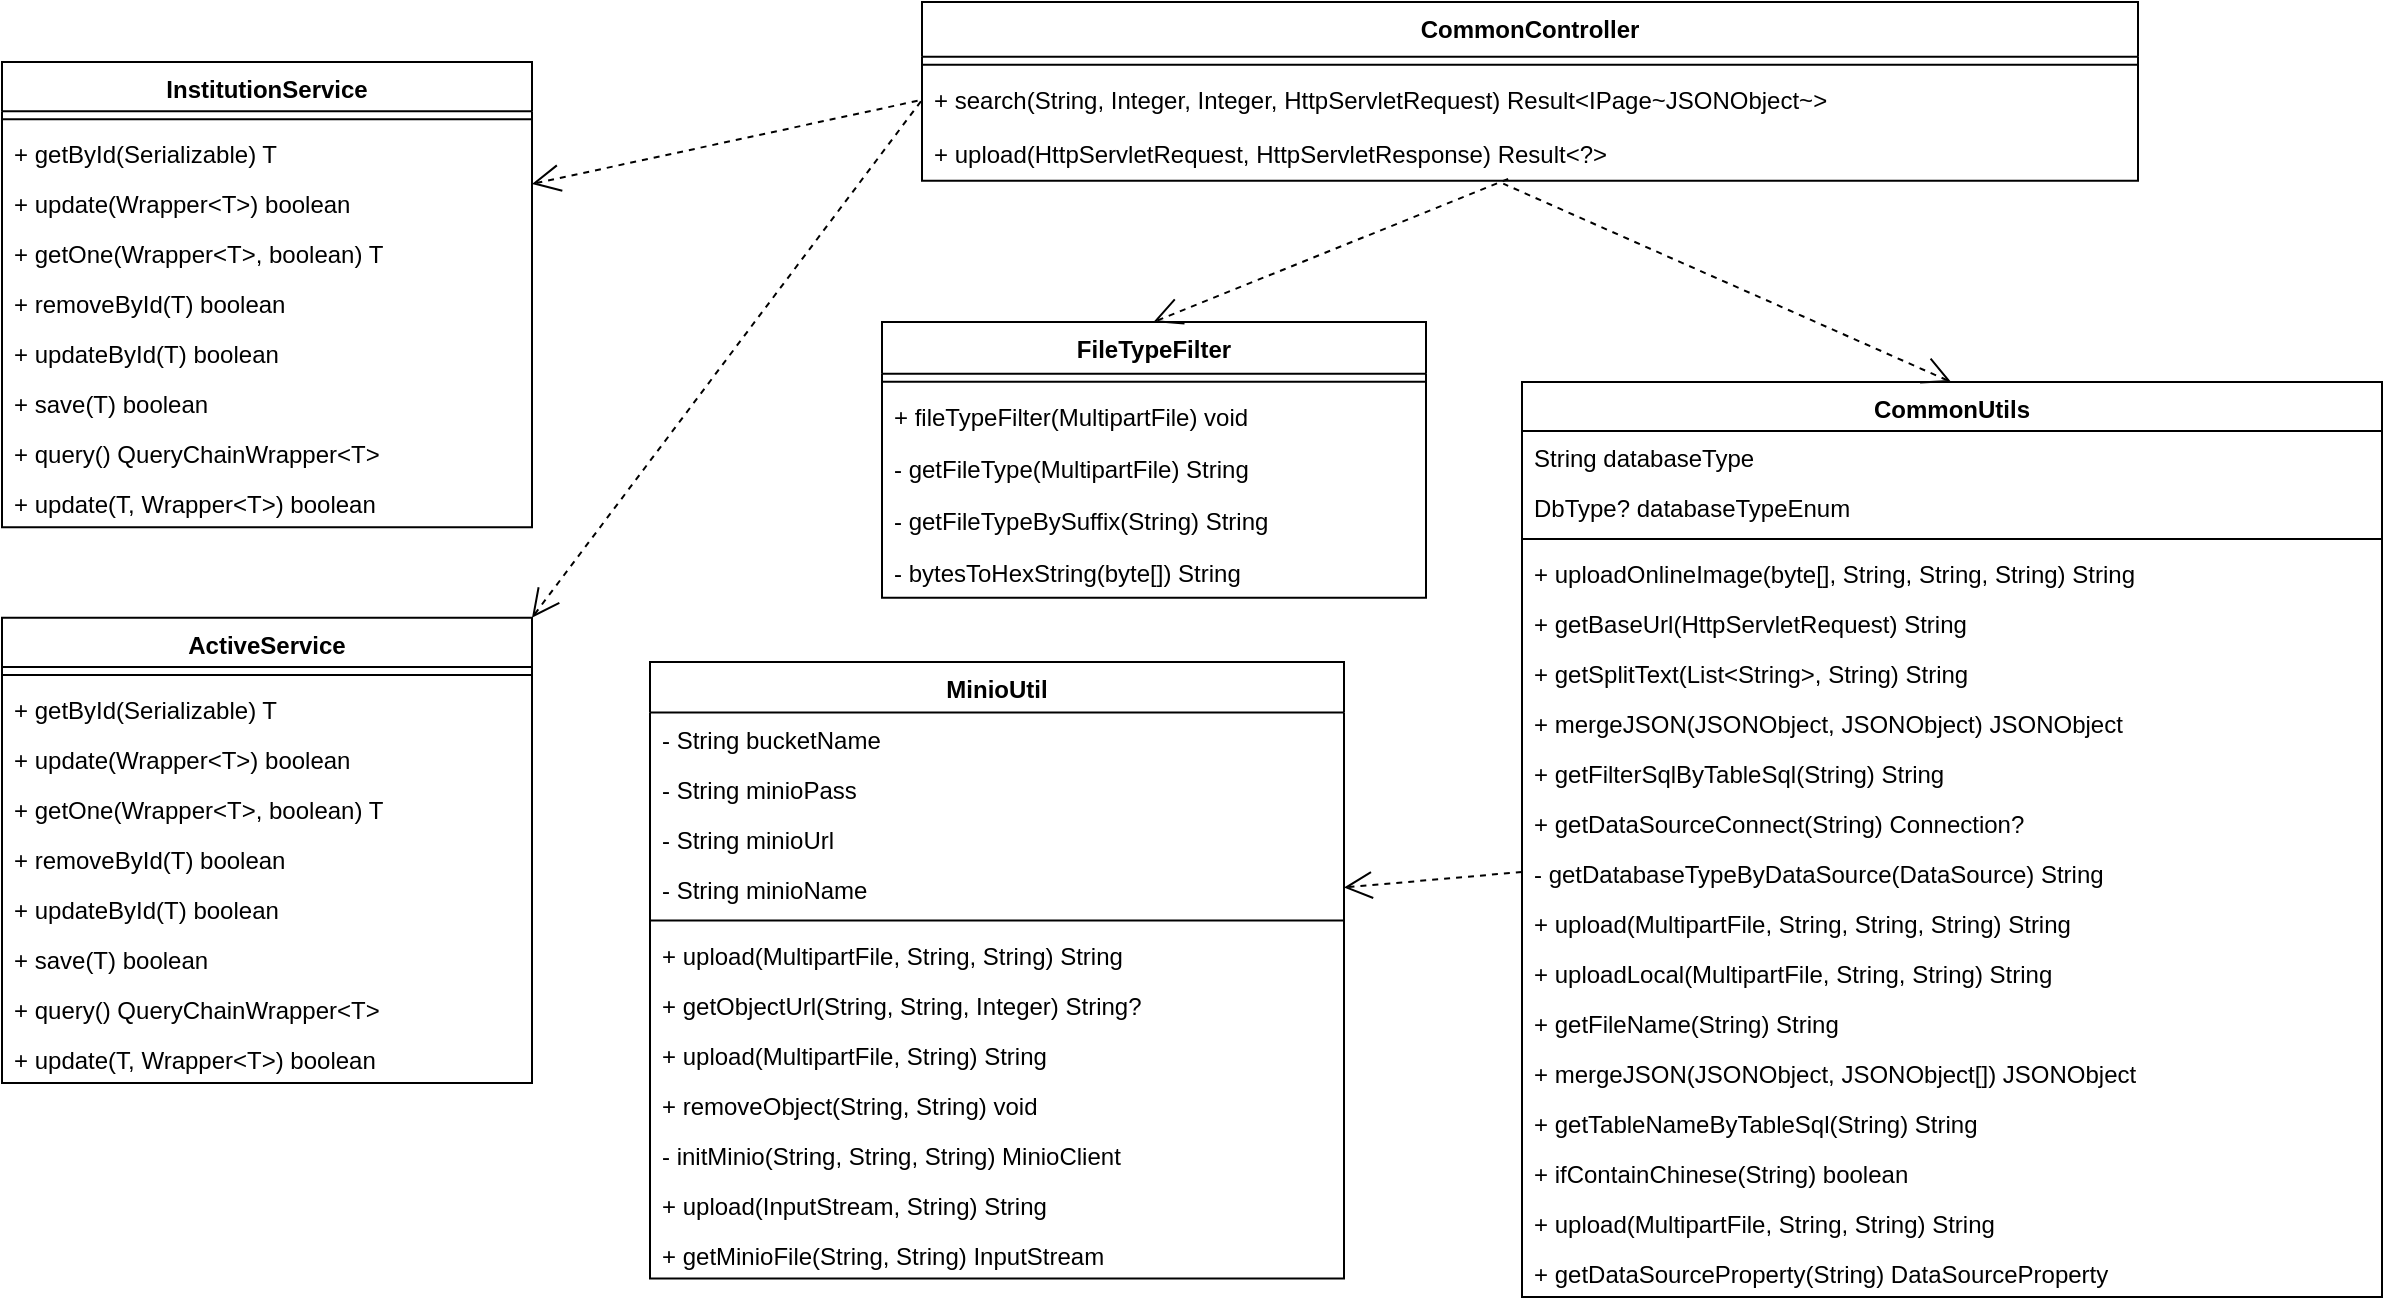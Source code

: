 <mxfile version="24.4.9" type="github">
  <diagram name="第 1 页" id="Pdwxk5WYipAvsAS1ubwg">
    <mxGraphModel dx="1434" dy="738" grid="1" gridSize="10" guides="1" tooltips="1" connect="1" arrows="1" fold="1" page="1" pageScale="1" pageWidth="827" pageHeight="1169" math="0" shadow="0">
      <root>
        <mxCell id="0" />
        <mxCell id="1" parent="0" />
        <mxCell id="2chc9fPiBGs8zrAEBokO-137" value="FileTypeFilter" style="swimlane;fontStyle=1;align=center;verticalAlign=top;childLayout=stackLayout;horizontal=1;startSize=25.818;horizontalStack=0;resizeParent=1;resizeParentMax=0;resizeLast=0;collapsible=0;marginBottom=0;" parent="1" vertex="1">
          <mxGeometry x="530" y="170" width="272" height="137.818" as="geometry" />
        </mxCell>
        <mxCell id="2chc9fPiBGs8zrAEBokO-138" style="line;strokeWidth=1;fillColor=none;align=left;verticalAlign=middle;spacingTop=-1;spacingLeft=3;spacingRight=3;rotatable=0;labelPosition=right;points=[];portConstraint=eastwest;strokeColor=inherit;" parent="2chc9fPiBGs8zrAEBokO-137" vertex="1">
          <mxGeometry y="25.818" width="272" height="8" as="geometry" />
        </mxCell>
        <mxCell id="2chc9fPiBGs8zrAEBokO-139" value="+ fileTypeFilter(MultipartFile) void" style="text;strokeColor=none;fillColor=none;align=left;verticalAlign=top;spacingLeft=4;spacingRight=4;overflow=hidden;rotatable=0;points=[[0,0.5],[1,0.5]];portConstraint=eastwest;" parent="2chc9fPiBGs8zrAEBokO-137" vertex="1">
          <mxGeometry y="33.818" width="272" height="26" as="geometry" />
        </mxCell>
        <mxCell id="2chc9fPiBGs8zrAEBokO-140" value="- getFileType(MultipartFile) String" style="text;strokeColor=none;fillColor=none;align=left;verticalAlign=top;spacingLeft=4;spacingRight=4;overflow=hidden;rotatable=0;points=[[0,0.5],[1,0.5]];portConstraint=eastwest;" parent="2chc9fPiBGs8zrAEBokO-137" vertex="1">
          <mxGeometry y="59.818" width="272" height="26" as="geometry" />
        </mxCell>
        <mxCell id="2chc9fPiBGs8zrAEBokO-141" value="- getFileTypeBySuffix(String) String" style="text;strokeColor=none;fillColor=none;align=left;verticalAlign=top;spacingLeft=4;spacingRight=4;overflow=hidden;rotatable=0;points=[[0,0.5],[1,0.5]];portConstraint=eastwest;" parent="2chc9fPiBGs8zrAEBokO-137" vertex="1">
          <mxGeometry y="85.818" width="272" height="26" as="geometry" />
        </mxCell>
        <mxCell id="2chc9fPiBGs8zrAEBokO-142" value="- bytesToHexString(byte[]) String" style="text;strokeColor=none;fillColor=none;align=left;verticalAlign=top;spacingLeft=4;spacingRight=4;overflow=hidden;rotatable=0;points=[[0,0.5],[1,0.5]];portConstraint=eastwest;" parent="2chc9fPiBGs8zrAEBokO-137" vertex="1">
          <mxGeometry y="111.818" width="272" height="26" as="geometry" />
        </mxCell>
        <mxCell id="2chc9fPiBGs8zrAEBokO-143" value="CommonUtils" style="swimlane;fontStyle=1;align=center;verticalAlign=top;childLayout=stackLayout;horizontal=1;startSize=24.5;horizontalStack=0;resizeParent=1;resizeParentMax=0;resizeLast=0;collapsible=0;marginBottom=0;" parent="1" vertex="1">
          <mxGeometry x="850" y="200" width="430" height="457.5" as="geometry" />
        </mxCell>
        <mxCell id="2chc9fPiBGs8zrAEBokO-144" value="String databaseType" style="text;strokeColor=none;fillColor=none;align=left;verticalAlign=top;spacingLeft=4;spacingRight=4;overflow=hidden;rotatable=0;points=[[0,0.5],[1,0.5]];portConstraint=eastwest;" parent="2chc9fPiBGs8zrAEBokO-143" vertex="1">
          <mxGeometry y="24.5" width="430" height="25" as="geometry" />
        </mxCell>
        <mxCell id="2chc9fPiBGs8zrAEBokO-145" value="DbType? databaseTypeEnum" style="text;strokeColor=none;fillColor=none;align=left;verticalAlign=top;spacingLeft=4;spacingRight=4;overflow=hidden;rotatable=0;points=[[0,0.5],[1,0.5]];portConstraint=eastwest;" parent="2chc9fPiBGs8zrAEBokO-143" vertex="1">
          <mxGeometry y="49.5" width="430" height="25" as="geometry" />
        </mxCell>
        <mxCell id="2chc9fPiBGs8zrAEBokO-146" style="line;strokeWidth=1;fillColor=none;align=left;verticalAlign=middle;spacingTop=-1;spacingLeft=3;spacingRight=3;rotatable=0;labelPosition=right;points=[];portConstraint=eastwest;strokeColor=inherit;" parent="2chc9fPiBGs8zrAEBokO-143" vertex="1">
          <mxGeometry y="74.5" width="430" height="8" as="geometry" />
        </mxCell>
        <mxCell id="2chc9fPiBGs8zrAEBokO-147" value="+ uploadOnlineImage(byte[], String, String, String) String" style="text;strokeColor=none;fillColor=none;align=left;verticalAlign=top;spacingLeft=4;spacingRight=4;overflow=hidden;rotatable=0;points=[[0,0.5],[1,0.5]];portConstraint=eastwest;" parent="2chc9fPiBGs8zrAEBokO-143" vertex="1">
          <mxGeometry y="82.5" width="430" height="25" as="geometry" />
        </mxCell>
        <mxCell id="2chc9fPiBGs8zrAEBokO-148" value="+ getBaseUrl(HttpServletRequest) String" style="text;strokeColor=none;fillColor=none;align=left;verticalAlign=top;spacingLeft=4;spacingRight=4;overflow=hidden;rotatable=0;points=[[0,0.5],[1,0.5]];portConstraint=eastwest;" parent="2chc9fPiBGs8zrAEBokO-143" vertex="1">
          <mxGeometry y="107.5" width="430" height="25" as="geometry" />
        </mxCell>
        <mxCell id="2chc9fPiBGs8zrAEBokO-149" value="+ getSplitText(List&lt;String&gt;, String) String" style="text;strokeColor=none;fillColor=none;align=left;verticalAlign=top;spacingLeft=4;spacingRight=4;overflow=hidden;rotatable=0;points=[[0,0.5],[1,0.5]];portConstraint=eastwest;" parent="2chc9fPiBGs8zrAEBokO-143" vertex="1">
          <mxGeometry y="132.5" width="430" height="25" as="geometry" />
        </mxCell>
        <mxCell id="2chc9fPiBGs8zrAEBokO-150" value="+ mergeJSON(JSONObject, JSONObject) JSONObject" style="text;strokeColor=none;fillColor=none;align=left;verticalAlign=top;spacingLeft=4;spacingRight=4;overflow=hidden;rotatable=0;points=[[0,0.5],[1,0.5]];portConstraint=eastwest;" parent="2chc9fPiBGs8zrAEBokO-143" vertex="1">
          <mxGeometry y="157.5" width="430" height="25" as="geometry" />
        </mxCell>
        <mxCell id="2chc9fPiBGs8zrAEBokO-151" value="+ getFilterSqlByTableSql(String) String" style="text;strokeColor=none;fillColor=none;align=left;verticalAlign=top;spacingLeft=4;spacingRight=4;overflow=hidden;rotatable=0;points=[[0,0.5],[1,0.5]];portConstraint=eastwest;" parent="2chc9fPiBGs8zrAEBokO-143" vertex="1">
          <mxGeometry y="182.5" width="430" height="25" as="geometry" />
        </mxCell>
        <mxCell id="2chc9fPiBGs8zrAEBokO-152" value="+ getDataSourceConnect(String) Connection?" style="text;strokeColor=none;fillColor=none;align=left;verticalAlign=top;spacingLeft=4;spacingRight=4;overflow=hidden;rotatable=0;points=[[0,0.5],[1,0.5]];portConstraint=eastwest;" parent="2chc9fPiBGs8zrAEBokO-143" vertex="1">
          <mxGeometry y="207.5" width="430" height="25" as="geometry" />
        </mxCell>
        <mxCell id="2chc9fPiBGs8zrAEBokO-153" value="- getDatabaseTypeByDataSource(DataSource) String" style="text;strokeColor=none;fillColor=none;align=left;verticalAlign=top;spacingLeft=4;spacingRight=4;overflow=hidden;rotatable=0;points=[[0,0.5],[1,0.5]];portConstraint=eastwest;" parent="2chc9fPiBGs8zrAEBokO-143" vertex="1">
          <mxGeometry y="232.5" width="430" height="25" as="geometry" />
        </mxCell>
        <mxCell id="2chc9fPiBGs8zrAEBokO-154" value="+ upload(MultipartFile, String, String, String) String" style="text;strokeColor=none;fillColor=none;align=left;verticalAlign=top;spacingLeft=4;spacingRight=4;overflow=hidden;rotatable=0;points=[[0,0.5],[1,0.5]];portConstraint=eastwest;" parent="2chc9fPiBGs8zrAEBokO-143" vertex="1">
          <mxGeometry y="257.5" width="430" height="25" as="geometry" />
        </mxCell>
        <mxCell id="2chc9fPiBGs8zrAEBokO-155" value="+ uploadLocal(MultipartFile, String, String) String" style="text;strokeColor=none;fillColor=none;align=left;verticalAlign=top;spacingLeft=4;spacingRight=4;overflow=hidden;rotatable=0;points=[[0,0.5],[1,0.5]];portConstraint=eastwest;" parent="2chc9fPiBGs8zrAEBokO-143" vertex="1">
          <mxGeometry y="282.5" width="430" height="25" as="geometry" />
        </mxCell>
        <mxCell id="2chc9fPiBGs8zrAEBokO-156" value="+ getFileName(String) String" style="text;strokeColor=none;fillColor=none;align=left;verticalAlign=top;spacingLeft=4;spacingRight=4;overflow=hidden;rotatable=0;points=[[0,0.5],[1,0.5]];portConstraint=eastwest;" parent="2chc9fPiBGs8zrAEBokO-143" vertex="1">
          <mxGeometry y="307.5" width="430" height="25" as="geometry" />
        </mxCell>
        <mxCell id="2chc9fPiBGs8zrAEBokO-157" value="+ mergeJSON(JSONObject, JSONObject[]) JSONObject" style="text;strokeColor=none;fillColor=none;align=left;verticalAlign=top;spacingLeft=4;spacingRight=4;overflow=hidden;rotatable=0;points=[[0,0.5],[1,0.5]];portConstraint=eastwest;" parent="2chc9fPiBGs8zrAEBokO-143" vertex="1">
          <mxGeometry y="332.5" width="430" height="25" as="geometry" />
        </mxCell>
        <mxCell id="2chc9fPiBGs8zrAEBokO-158" value="+ getTableNameByTableSql(String) String" style="text;strokeColor=none;fillColor=none;align=left;verticalAlign=top;spacingLeft=4;spacingRight=4;overflow=hidden;rotatable=0;points=[[0,0.5],[1,0.5]];portConstraint=eastwest;" parent="2chc9fPiBGs8zrAEBokO-143" vertex="1">
          <mxGeometry y="357.5" width="430" height="25" as="geometry" />
        </mxCell>
        <mxCell id="2chc9fPiBGs8zrAEBokO-159" value="+ ifContainChinese(String) boolean" style="text;strokeColor=none;fillColor=none;align=left;verticalAlign=top;spacingLeft=4;spacingRight=4;overflow=hidden;rotatable=0;points=[[0,0.5],[1,0.5]];portConstraint=eastwest;" parent="2chc9fPiBGs8zrAEBokO-143" vertex="1">
          <mxGeometry y="382.5" width="430" height="25" as="geometry" />
        </mxCell>
        <mxCell id="2chc9fPiBGs8zrAEBokO-160" value="+ upload(MultipartFile, String, String) String" style="text;strokeColor=none;fillColor=none;align=left;verticalAlign=top;spacingLeft=4;spacingRight=4;overflow=hidden;rotatable=0;points=[[0,0.5],[1,0.5]];portConstraint=eastwest;" parent="2chc9fPiBGs8zrAEBokO-143" vertex="1">
          <mxGeometry y="407.5" width="430" height="25" as="geometry" />
        </mxCell>
        <mxCell id="2chc9fPiBGs8zrAEBokO-161" value="+ getDataSourceProperty(String) DataSourceProperty" style="text;strokeColor=none;fillColor=none;align=left;verticalAlign=top;spacingLeft=4;spacingRight=4;overflow=hidden;rotatable=0;points=[[0,0.5],[1,0.5]];portConstraint=eastwest;" parent="2chc9fPiBGs8zrAEBokO-143" vertex="1">
          <mxGeometry y="432.5" width="430" height="25" as="geometry" />
        </mxCell>
        <mxCell id="2chc9fPiBGs8zrAEBokO-162" value="MinioUtil" style="swimlane;fontStyle=1;align=center;verticalAlign=top;childLayout=stackLayout;horizontal=1;startSize=25.25;horizontalStack=0;resizeParent=1;resizeParentMax=0;resizeLast=0;collapsible=0;marginBottom=0;" parent="1" vertex="1">
          <mxGeometry x="414" y="340" width="347" height="308.25" as="geometry" />
        </mxCell>
        <mxCell id="2chc9fPiBGs8zrAEBokO-163" value="- String bucketName" style="text;strokeColor=none;fillColor=none;align=left;verticalAlign=top;spacingLeft=4;spacingRight=4;overflow=hidden;rotatable=0;points=[[0,0.5],[1,0.5]];portConstraint=eastwest;" parent="2chc9fPiBGs8zrAEBokO-162" vertex="1">
          <mxGeometry y="25.25" width="347" height="25" as="geometry" />
        </mxCell>
        <mxCell id="2chc9fPiBGs8zrAEBokO-164" value="- String minioPass" style="text;strokeColor=none;fillColor=none;align=left;verticalAlign=top;spacingLeft=4;spacingRight=4;overflow=hidden;rotatable=0;points=[[0,0.5],[1,0.5]];portConstraint=eastwest;" parent="2chc9fPiBGs8zrAEBokO-162" vertex="1">
          <mxGeometry y="50.25" width="347" height="25" as="geometry" />
        </mxCell>
        <mxCell id="2chc9fPiBGs8zrAEBokO-165" value="- String minioUrl" style="text;strokeColor=none;fillColor=none;align=left;verticalAlign=top;spacingLeft=4;spacingRight=4;overflow=hidden;rotatable=0;points=[[0,0.5],[1,0.5]];portConstraint=eastwest;" parent="2chc9fPiBGs8zrAEBokO-162" vertex="1">
          <mxGeometry y="75.25" width="347" height="25" as="geometry" />
        </mxCell>
        <mxCell id="2chc9fPiBGs8zrAEBokO-166" value="- String minioName" style="text;strokeColor=none;fillColor=none;align=left;verticalAlign=top;spacingLeft=4;spacingRight=4;overflow=hidden;rotatable=0;points=[[0,0.5],[1,0.5]];portConstraint=eastwest;" parent="2chc9fPiBGs8zrAEBokO-162" vertex="1">
          <mxGeometry y="100.25" width="347" height="25" as="geometry" />
        </mxCell>
        <mxCell id="2chc9fPiBGs8zrAEBokO-167" style="line;strokeWidth=1;fillColor=none;align=left;verticalAlign=middle;spacingTop=-1;spacingLeft=3;spacingRight=3;rotatable=0;labelPosition=right;points=[];portConstraint=eastwest;strokeColor=inherit;" parent="2chc9fPiBGs8zrAEBokO-162" vertex="1">
          <mxGeometry y="125.25" width="347" height="8" as="geometry" />
        </mxCell>
        <mxCell id="2chc9fPiBGs8zrAEBokO-168" value="+ upload(MultipartFile, String, String) String" style="text;strokeColor=none;fillColor=none;align=left;verticalAlign=top;spacingLeft=4;spacingRight=4;overflow=hidden;rotatable=0;points=[[0,0.5],[1,0.5]];portConstraint=eastwest;" parent="2chc9fPiBGs8zrAEBokO-162" vertex="1">
          <mxGeometry y="133.25" width="347" height="25" as="geometry" />
        </mxCell>
        <mxCell id="2chc9fPiBGs8zrAEBokO-169" value="+ getObjectUrl(String, String, Integer) String?" style="text;strokeColor=none;fillColor=none;align=left;verticalAlign=top;spacingLeft=4;spacingRight=4;overflow=hidden;rotatable=0;points=[[0,0.5],[1,0.5]];portConstraint=eastwest;" parent="2chc9fPiBGs8zrAEBokO-162" vertex="1">
          <mxGeometry y="158.25" width="347" height="25" as="geometry" />
        </mxCell>
        <mxCell id="2chc9fPiBGs8zrAEBokO-170" value="+ upload(MultipartFile, String) String" style="text;strokeColor=none;fillColor=none;align=left;verticalAlign=top;spacingLeft=4;spacingRight=4;overflow=hidden;rotatable=0;points=[[0,0.5],[1,0.5]];portConstraint=eastwest;" parent="2chc9fPiBGs8zrAEBokO-162" vertex="1">
          <mxGeometry y="183.25" width="347" height="25" as="geometry" />
        </mxCell>
        <mxCell id="2chc9fPiBGs8zrAEBokO-171" value="+ removeObject(String, String) void" style="text;strokeColor=none;fillColor=none;align=left;verticalAlign=top;spacingLeft=4;spacingRight=4;overflow=hidden;rotatable=0;points=[[0,0.5],[1,0.5]];portConstraint=eastwest;" parent="2chc9fPiBGs8zrAEBokO-162" vertex="1">
          <mxGeometry y="208.25" width="347" height="25" as="geometry" />
        </mxCell>
        <mxCell id="2chc9fPiBGs8zrAEBokO-172" value="- initMinio(String, String, String) MinioClient" style="text;strokeColor=none;fillColor=none;align=left;verticalAlign=top;spacingLeft=4;spacingRight=4;overflow=hidden;rotatable=0;points=[[0,0.5],[1,0.5]];portConstraint=eastwest;" parent="2chc9fPiBGs8zrAEBokO-162" vertex="1">
          <mxGeometry y="233.25" width="347" height="25" as="geometry" />
        </mxCell>
        <mxCell id="2chc9fPiBGs8zrAEBokO-173" value="+ upload(InputStream, String) String" style="text;strokeColor=none;fillColor=none;align=left;verticalAlign=top;spacingLeft=4;spacingRight=4;overflow=hidden;rotatable=0;points=[[0,0.5],[1,0.5]];portConstraint=eastwest;" parent="2chc9fPiBGs8zrAEBokO-162" vertex="1">
          <mxGeometry y="258.25" width="347" height="25" as="geometry" />
        </mxCell>
        <mxCell id="2chc9fPiBGs8zrAEBokO-174" value="+ getMinioFile(String, String) InputStream" style="text;strokeColor=none;fillColor=none;align=left;verticalAlign=top;spacingLeft=4;spacingRight=4;overflow=hidden;rotatable=0;points=[[0,0.5],[1,0.5]];portConstraint=eastwest;" parent="2chc9fPiBGs8zrAEBokO-162" vertex="1">
          <mxGeometry y="283.25" width="347" height="25" as="geometry" />
        </mxCell>
        <mxCell id="2chc9fPiBGs8zrAEBokO-175" value="ActiveService" style="swimlane;fontStyle=1;align=center;verticalAlign=top;childLayout=stackLayout;horizontal=1;startSize=24.632;horizontalStack=0;resizeParent=1;resizeParentMax=0;resizeLast=0;collapsible=0;marginBottom=0;" parent="1" vertex="1">
          <mxGeometry x="90" y="317.82" width="265" height="232.632" as="geometry" />
        </mxCell>
        <mxCell id="2chc9fPiBGs8zrAEBokO-176" style="line;strokeWidth=1;fillColor=none;align=left;verticalAlign=middle;spacingTop=-1;spacingLeft=3;spacingRight=3;rotatable=0;labelPosition=right;points=[];portConstraint=eastwest;strokeColor=inherit;" parent="2chc9fPiBGs8zrAEBokO-175" vertex="1">
          <mxGeometry y="24.632" width="265" height="8" as="geometry" />
        </mxCell>
        <mxCell id="2chc9fPiBGs8zrAEBokO-177" value="+ getById(Serializable) T" style="text;strokeColor=none;fillColor=none;align=left;verticalAlign=top;spacingLeft=4;spacingRight=4;overflow=hidden;rotatable=0;points=[[0,0.5],[1,0.5]];portConstraint=eastwest;" parent="2chc9fPiBGs8zrAEBokO-175" vertex="1">
          <mxGeometry y="32.632" width="265" height="25" as="geometry" />
        </mxCell>
        <mxCell id="2chc9fPiBGs8zrAEBokO-178" value="+ update(Wrapper&lt;T&gt;) boolean" style="text;strokeColor=none;fillColor=none;align=left;verticalAlign=top;spacingLeft=4;spacingRight=4;overflow=hidden;rotatable=0;points=[[0,0.5],[1,0.5]];portConstraint=eastwest;" parent="2chc9fPiBGs8zrAEBokO-175" vertex="1">
          <mxGeometry y="57.632" width="265" height="25" as="geometry" />
        </mxCell>
        <mxCell id="2chc9fPiBGs8zrAEBokO-179" value="+ getOne(Wrapper&lt;T&gt;, boolean) T" style="text;strokeColor=none;fillColor=none;align=left;verticalAlign=top;spacingLeft=4;spacingRight=4;overflow=hidden;rotatable=0;points=[[0,0.5],[1,0.5]];portConstraint=eastwest;" parent="2chc9fPiBGs8zrAEBokO-175" vertex="1">
          <mxGeometry y="82.632" width="265" height="25" as="geometry" />
        </mxCell>
        <mxCell id="2chc9fPiBGs8zrAEBokO-180" value="+ removeById(T) boolean" style="text;strokeColor=none;fillColor=none;align=left;verticalAlign=top;spacingLeft=4;spacingRight=4;overflow=hidden;rotatable=0;points=[[0,0.5],[1,0.5]];portConstraint=eastwest;" parent="2chc9fPiBGs8zrAEBokO-175" vertex="1">
          <mxGeometry y="107.632" width="265" height="25" as="geometry" />
        </mxCell>
        <mxCell id="2chc9fPiBGs8zrAEBokO-181" value="+ updateById(T) boolean" style="text;strokeColor=none;fillColor=none;align=left;verticalAlign=top;spacingLeft=4;spacingRight=4;overflow=hidden;rotatable=0;points=[[0,0.5],[1,0.5]];portConstraint=eastwest;" parent="2chc9fPiBGs8zrAEBokO-175" vertex="1">
          <mxGeometry y="132.632" width="265" height="25" as="geometry" />
        </mxCell>
        <mxCell id="2chc9fPiBGs8zrAEBokO-182" value="+ save(T) boolean" style="text;strokeColor=none;fillColor=none;align=left;verticalAlign=top;spacingLeft=4;spacingRight=4;overflow=hidden;rotatable=0;points=[[0,0.5],[1,0.5]];portConstraint=eastwest;" parent="2chc9fPiBGs8zrAEBokO-175" vertex="1">
          <mxGeometry y="157.632" width="265" height="25" as="geometry" />
        </mxCell>
        <mxCell id="2chc9fPiBGs8zrAEBokO-183" value="+ query() QueryChainWrapper&lt;T&gt;" style="text;strokeColor=none;fillColor=none;align=left;verticalAlign=top;spacingLeft=4;spacingRight=4;overflow=hidden;rotatable=0;points=[[0,0.5],[1,0.5]];portConstraint=eastwest;" parent="2chc9fPiBGs8zrAEBokO-175" vertex="1">
          <mxGeometry y="182.632" width="265" height="25" as="geometry" />
        </mxCell>
        <mxCell id="2chc9fPiBGs8zrAEBokO-184" value="+ update(T, Wrapper&lt;T&gt;) boolean" style="text;strokeColor=none;fillColor=none;align=left;verticalAlign=top;spacingLeft=4;spacingRight=4;overflow=hidden;rotatable=0;points=[[0,0.5],[1,0.5]];portConstraint=eastwest;" parent="2chc9fPiBGs8zrAEBokO-175" vertex="1">
          <mxGeometry y="207.632" width="265" height="25" as="geometry" />
        </mxCell>
        <mxCell id="2chc9fPiBGs8zrAEBokO-185" value="InstitutionService" style="swimlane;fontStyle=1;align=center;verticalAlign=top;childLayout=stackLayout;horizontal=1;startSize=24.632;horizontalStack=0;resizeParent=1;resizeParentMax=0;resizeLast=0;collapsible=0;marginBottom=0;" parent="1" vertex="1">
          <mxGeometry x="90" y="40" width="265" height="232.632" as="geometry" />
        </mxCell>
        <mxCell id="2chc9fPiBGs8zrAEBokO-186" style="line;strokeWidth=1;fillColor=none;align=left;verticalAlign=middle;spacingTop=-1;spacingLeft=3;spacingRight=3;rotatable=0;labelPosition=right;points=[];portConstraint=eastwest;strokeColor=inherit;" parent="2chc9fPiBGs8zrAEBokO-185" vertex="1">
          <mxGeometry y="24.632" width="265" height="8" as="geometry" />
        </mxCell>
        <mxCell id="2chc9fPiBGs8zrAEBokO-187" value="+ getById(Serializable) T" style="text;strokeColor=none;fillColor=none;align=left;verticalAlign=top;spacingLeft=4;spacingRight=4;overflow=hidden;rotatable=0;points=[[0,0.5],[1,0.5]];portConstraint=eastwest;" parent="2chc9fPiBGs8zrAEBokO-185" vertex="1">
          <mxGeometry y="32.632" width="265" height="25" as="geometry" />
        </mxCell>
        <mxCell id="2chc9fPiBGs8zrAEBokO-188" value="+ update(Wrapper&lt;T&gt;) boolean" style="text;strokeColor=none;fillColor=none;align=left;verticalAlign=top;spacingLeft=4;spacingRight=4;overflow=hidden;rotatable=0;points=[[0,0.5],[1,0.5]];portConstraint=eastwest;" parent="2chc9fPiBGs8zrAEBokO-185" vertex="1">
          <mxGeometry y="57.632" width="265" height="25" as="geometry" />
        </mxCell>
        <mxCell id="2chc9fPiBGs8zrAEBokO-189" value="+ getOne(Wrapper&lt;T&gt;, boolean) T" style="text;strokeColor=none;fillColor=none;align=left;verticalAlign=top;spacingLeft=4;spacingRight=4;overflow=hidden;rotatable=0;points=[[0,0.5],[1,0.5]];portConstraint=eastwest;" parent="2chc9fPiBGs8zrAEBokO-185" vertex="1">
          <mxGeometry y="82.632" width="265" height="25" as="geometry" />
        </mxCell>
        <mxCell id="2chc9fPiBGs8zrAEBokO-190" value="+ removeById(T) boolean" style="text;strokeColor=none;fillColor=none;align=left;verticalAlign=top;spacingLeft=4;spacingRight=4;overflow=hidden;rotatable=0;points=[[0,0.5],[1,0.5]];portConstraint=eastwest;" parent="2chc9fPiBGs8zrAEBokO-185" vertex="1">
          <mxGeometry y="107.632" width="265" height="25" as="geometry" />
        </mxCell>
        <mxCell id="2chc9fPiBGs8zrAEBokO-191" value="+ updateById(T) boolean" style="text;strokeColor=none;fillColor=none;align=left;verticalAlign=top;spacingLeft=4;spacingRight=4;overflow=hidden;rotatable=0;points=[[0,0.5],[1,0.5]];portConstraint=eastwest;" parent="2chc9fPiBGs8zrAEBokO-185" vertex="1">
          <mxGeometry y="132.632" width="265" height="25" as="geometry" />
        </mxCell>
        <mxCell id="2chc9fPiBGs8zrAEBokO-192" value="+ save(T) boolean" style="text;strokeColor=none;fillColor=none;align=left;verticalAlign=top;spacingLeft=4;spacingRight=4;overflow=hidden;rotatable=0;points=[[0,0.5],[1,0.5]];portConstraint=eastwest;" parent="2chc9fPiBGs8zrAEBokO-185" vertex="1">
          <mxGeometry y="157.632" width="265" height="25" as="geometry" />
        </mxCell>
        <mxCell id="2chc9fPiBGs8zrAEBokO-193" value="+ query() QueryChainWrapper&lt;T&gt;" style="text;strokeColor=none;fillColor=none;align=left;verticalAlign=top;spacingLeft=4;spacingRight=4;overflow=hidden;rotatable=0;points=[[0,0.5],[1,0.5]];portConstraint=eastwest;" parent="2chc9fPiBGs8zrAEBokO-185" vertex="1">
          <mxGeometry y="182.632" width="265" height="25" as="geometry" />
        </mxCell>
        <mxCell id="2chc9fPiBGs8zrAEBokO-194" value="+ update(T, Wrapper&lt;T&gt;) boolean" style="text;strokeColor=none;fillColor=none;align=left;verticalAlign=top;spacingLeft=4;spacingRight=4;overflow=hidden;rotatable=0;points=[[0,0.5],[1,0.5]];portConstraint=eastwest;" parent="2chc9fPiBGs8zrAEBokO-185" vertex="1">
          <mxGeometry y="207.632" width="265" height="25" as="geometry" />
        </mxCell>
        <mxCell id="2chc9fPiBGs8zrAEBokO-195" value="CommonController" style="swimlane;fontStyle=1;align=center;verticalAlign=top;childLayout=stackLayout;horizontal=1;startSize=27.429;horizontalStack=0;resizeParent=1;resizeParentMax=0;resizeLast=0;collapsible=0;marginBottom=0;" parent="1" vertex="1">
          <mxGeometry x="550" y="10" width="608" height="89.429" as="geometry" />
        </mxCell>
        <mxCell id="2chc9fPiBGs8zrAEBokO-196" style="line;strokeWidth=1;fillColor=none;align=left;verticalAlign=middle;spacingTop=-1;spacingLeft=3;spacingRight=3;rotatable=0;labelPosition=right;points=[];portConstraint=eastwest;strokeColor=inherit;" parent="2chc9fPiBGs8zrAEBokO-195" vertex="1">
          <mxGeometry y="27.429" width="608" height="8" as="geometry" />
        </mxCell>
        <mxCell id="2chc9fPiBGs8zrAEBokO-197" value="+ search(String, Integer, Integer, HttpServletRequest) Result&lt;IPage~JSONObject~&gt;" style="text;strokeColor=none;fillColor=none;align=left;verticalAlign=top;spacingLeft=4;spacingRight=4;overflow=hidden;rotatable=0;points=[[0,0.5],[1,0.5]];portConstraint=eastwest;" parent="2chc9fPiBGs8zrAEBokO-195" vertex="1">
          <mxGeometry y="35.429" width="608" height="27" as="geometry" />
        </mxCell>
        <mxCell id="2chc9fPiBGs8zrAEBokO-198" value="+ upload(HttpServletRequest, HttpServletResponse) Result&lt;?&gt;" style="text;strokeColor=none;fillColor=none;align=left;verticalAlign=top;spacingLeft=4;spacingRight=4;overflow=hidden;rotatable=0;points=[[0,0.5],[1,0.5]];portConstraint=eastwest;" parent="2chc9fPiBGs8zrAEBokO-195" vertex="1">
          <mxGeometry y="62.429" width="608" height="27" as="geometry" />
        </mxCell>
        <mxCell id="2chc9fPiBGs8zrAEBokO-199" value="" style="dashed=1;startArrow=open;startSize=12;endArrow=none;exitX=0.499;exitY=-0.003;entryX=0.484;entryY=0.947;rounded=0;entryDx=0;entryDy=0;entryPerimeter=0;" parent="1" source="2chc9fPiBGs8zrAEBokO-137" target="2chc9fPiBGs8zrAEBokO-198" edge="1">
          <mxGeometry relative="1" as="geometry" />
        </mxCell>
        <mxCell id="2chc9fPiBGs8zrAEBokO-200" value="" style="dashed=1;startArrow=open;startSize=12;endArrow=none;exitX=0.499;exitY=0;entryX=0.478;entryY=1.052;rounded=0;entryDx=0;entryDy=0;entryPerimeter=0;" parent="1" source="2chc9fPiBGs8zrAEBokO-143" target="2chc9fPiBGs8zrAEBokO-198" edge="1">
          <mxGeometry relative="1" as="geometry" />
        </mxCell>
        <mxCell id="2chc9fPiBGs8zrAEBokO-201" value="" style="dashed=1;startArrow=open;startSize=12;endArrow=none;exitX=1;exitY=0.5;entryX=0;entryY=0.5;rounded=0;entryDx=0;entryDy=0;exitDx=0;exitDy=0;" parent="1" source="2chc9fPiBGs8zrAEBokO-166" target="2chc9fPiBGs8zrAEBokO-153" edge="1">
          <mxGeometry relative="1" as="geometry" />
        </mxCell>
        <mxCell id="2chc9fPiBGs8zrAEBokO-202" value="" style="dashed=1;startArrow=open;startSize=12;endArrow=none;exitX=1;exitY=0;entryX=0;entryY=0.5;rounded=0;entryDx=0;entryDy=0;exitDx=0;exitDy=0;" parent="1" source="2chc9fPiBGs8zrAEBokO-175" target="2chc9fPiBGs8zrAEBokO-197" edge="1">
          <mxGeometry relative="1" as="geometry" />
        </mxCell>
        <mxCell id="2chc9fPiBGs8zrAEBokO-203" value="" style="dashed=1;startArrow=open;startSize=12;endArrow=none;exitX=1;exitY=0.135;entryX=0;entryY=0.5;rounded=0;exitDx=0;exitDy=0;entryDx=0;entryDy=0;exitPerimeter=0;" parent="1" source="2chc9fPiBGs8zrAEBokO-188" target="2chc9fPiBGs8zrAEBokO-197" edge="1">
          <mxGeometry relative="1" as="geometry" />
        </mxCell>
      </root>
    </mxGraphModel>
  </diagram>
</mxfile>
